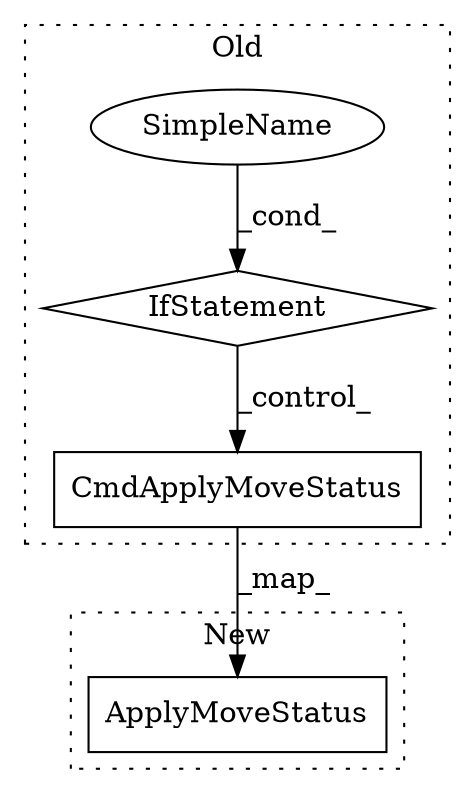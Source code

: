 digraph G {
subgraph cluster0 {
1 [label="CmdApplyMoveStatus" a="32" s="579,614" l="20,1" shape="box"];
3 [label="IfStatement" a="25" s="549,565" l="4,2" shape="diamond"];
4 [label="SimpleName" a="42" s="553" l="12" shape="ellipse"];
label = "Old";
style="dotted";
}
subgraph cluster1 {
2 [label="ApplyMoveStatus" a="32" s="550,582" l="17,1" shape="box"];
label = "New";
style="dotted";
}
1 -> 2 [label="_map_"];
3 -> 1 [label="_control_"];
4 -> 3 [label="_cond_"];
}